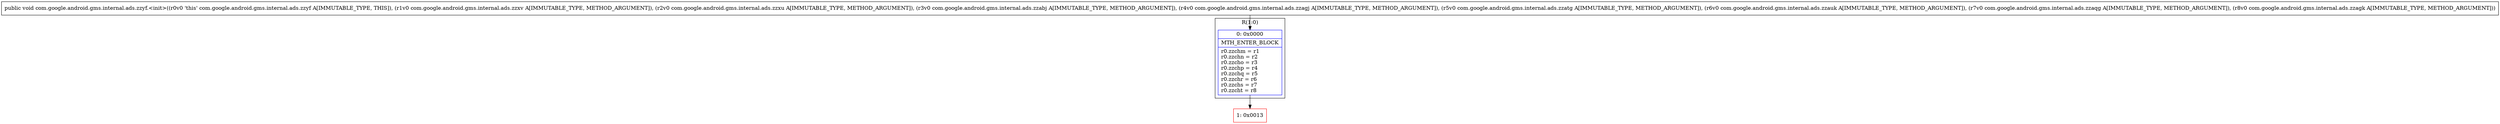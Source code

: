 digraph "CFG forcom.google.android.gms.internal.ads.zzyf.\<init\>(Lcom\/google\/android\/gms\/internal\/ads\/zzxv;Lcom\/google\/android\/gms\/internal\/ads\/zzxu;Lcom\/google\/android\/gms\/internal\/ads\/zzabj;Lcom\/google\/android\/gms\/internal\/ads\/zzagj;Lcom\/google\/android\/gms\/internal\/ads\/zzatg;Lcom\/google\/android\/gms\/internal\/ads\/zzauk;Lcom\/google\/android\/gms\/internal\/ads\/zzaqg;Lcom\/google\/android\/gms\/internal\/ads\/zzagk;)V" {
subgraph cluster_Region_121079717 {
label = "R(1:0)";
node [shape=record,color=blue];
Node_0 [shape=record,label="{0\:\ 0x0000|MTH_ENTER_BLOCK\l|r0.zzchm = r1\lr0.zzchn = r2\lr0.zzcho = r3\lr0.zzchp = r4\lr0.zzchq = r5\lr0.zzchr = r6\lr0.zzchs = r7\lr0.zzcht = r8\l}"];
}
Node_1 [shape=record,color=red,label="{1\:\ 0x0013}"];
MethodNode[shape=record,label="{public void com.google.android.gms.internal.ads.zzyf.\<init\>((r0v0 'this' com.google.android.gms.internal.ads.zzyf A[IMMUTABLE_TYPE, THIS]), (r1v0 com.google.android.gms.internal.ads.zzxv A[IMMUTABLE_TYPE, METHOD_ARGUMENT]), (r2v0 com.google.android.gms.internal.ads.zzxu A[IMMUTABLE_TYPE, METHOD_ARGUMENT]), (r3v0 com.google.android.gms.internal.ads.zzabj A[IMMUTABLE_TYPE, METHOD_ARGUMENT]), (r4v0 com.google.android.gms.internal.ads.zzagj A[IMMUTABLE_TYPE, METHOD_ARGUMENT]), (r5v0 com.google.android.gms.internal.ads.zzatg A[IMMUTABLE_TYPE, METHOD_ARGUMENT]), (r6v0 com.google.android.gms.internal.ads.zzauk A[IMMUTABLE_TYPE, METHOD_ARGUMENT]), (r7v0 com.google.android.gms.internal.ads.zzaqg A[IMMUTABLE_TYPE, METHOD_ARGUMENT]), (r8v0 com.google.android.gms.internal.ads.zzagk A[IMMUTABLE_TYPE, METHOD_ARGUMENT])) }"];
MethodNode -> Node_0;
Node_0 -> Node_1;
}

